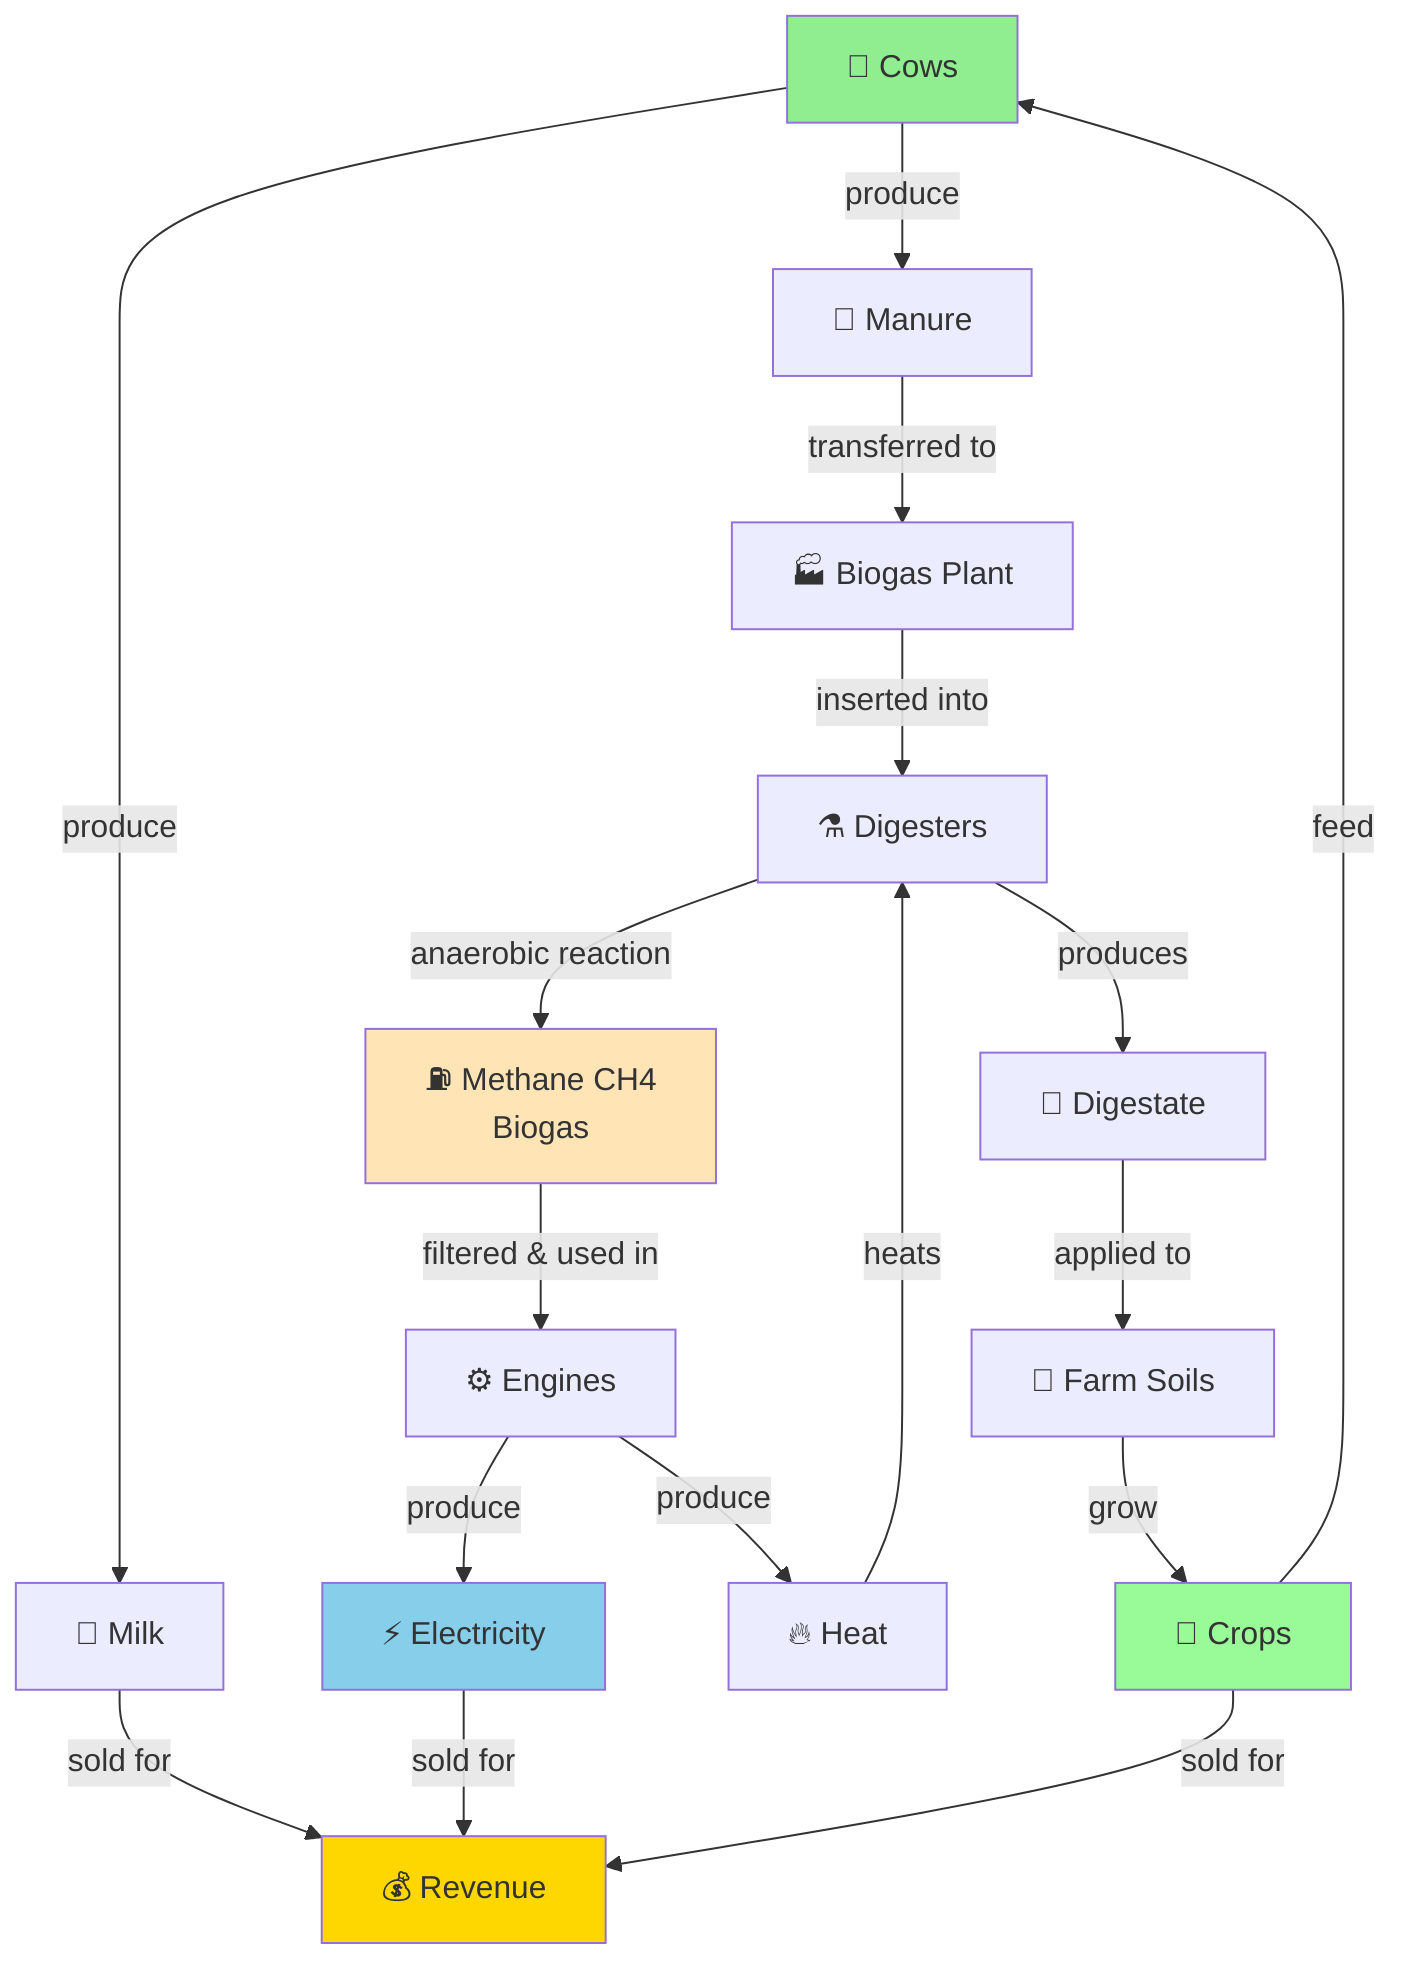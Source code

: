flowchart TD
    A[🐄 Cows] -->|produce| B[💩 Manure]
    A -->|produce| N[🥛 Milk]
    B -->|transferred to| C[🏭 Biogas Plant]
    C -->|inserted into| D[⚗️ Digesters]
    D -->|anaerobic reaction| E[⛽ Methane CH4
Biogas]
    E -->|filtered & used in| F[⚙️ Engines]
    F -->|produce| G[⚡ Electricity]
    F -->|produce| H[🔥 Heat]
    H -->|heats| D
    D -->|produces| I[🧪 Digestate]
    I -->|applied to| L[🌱 Farm Soils]
    L -->|grow| M[🌾 Crops]
    M -->|feed| A
    N -->|sold for| O[💰 Revenue]
    G -->|sold for| O
    M -->|sold for| O

    style A fill:#90EE90
    style E fill:#FFE4B5
    style G fill:#87CEEB
    style M fill:#98FB98
    style O fill:#FFD700